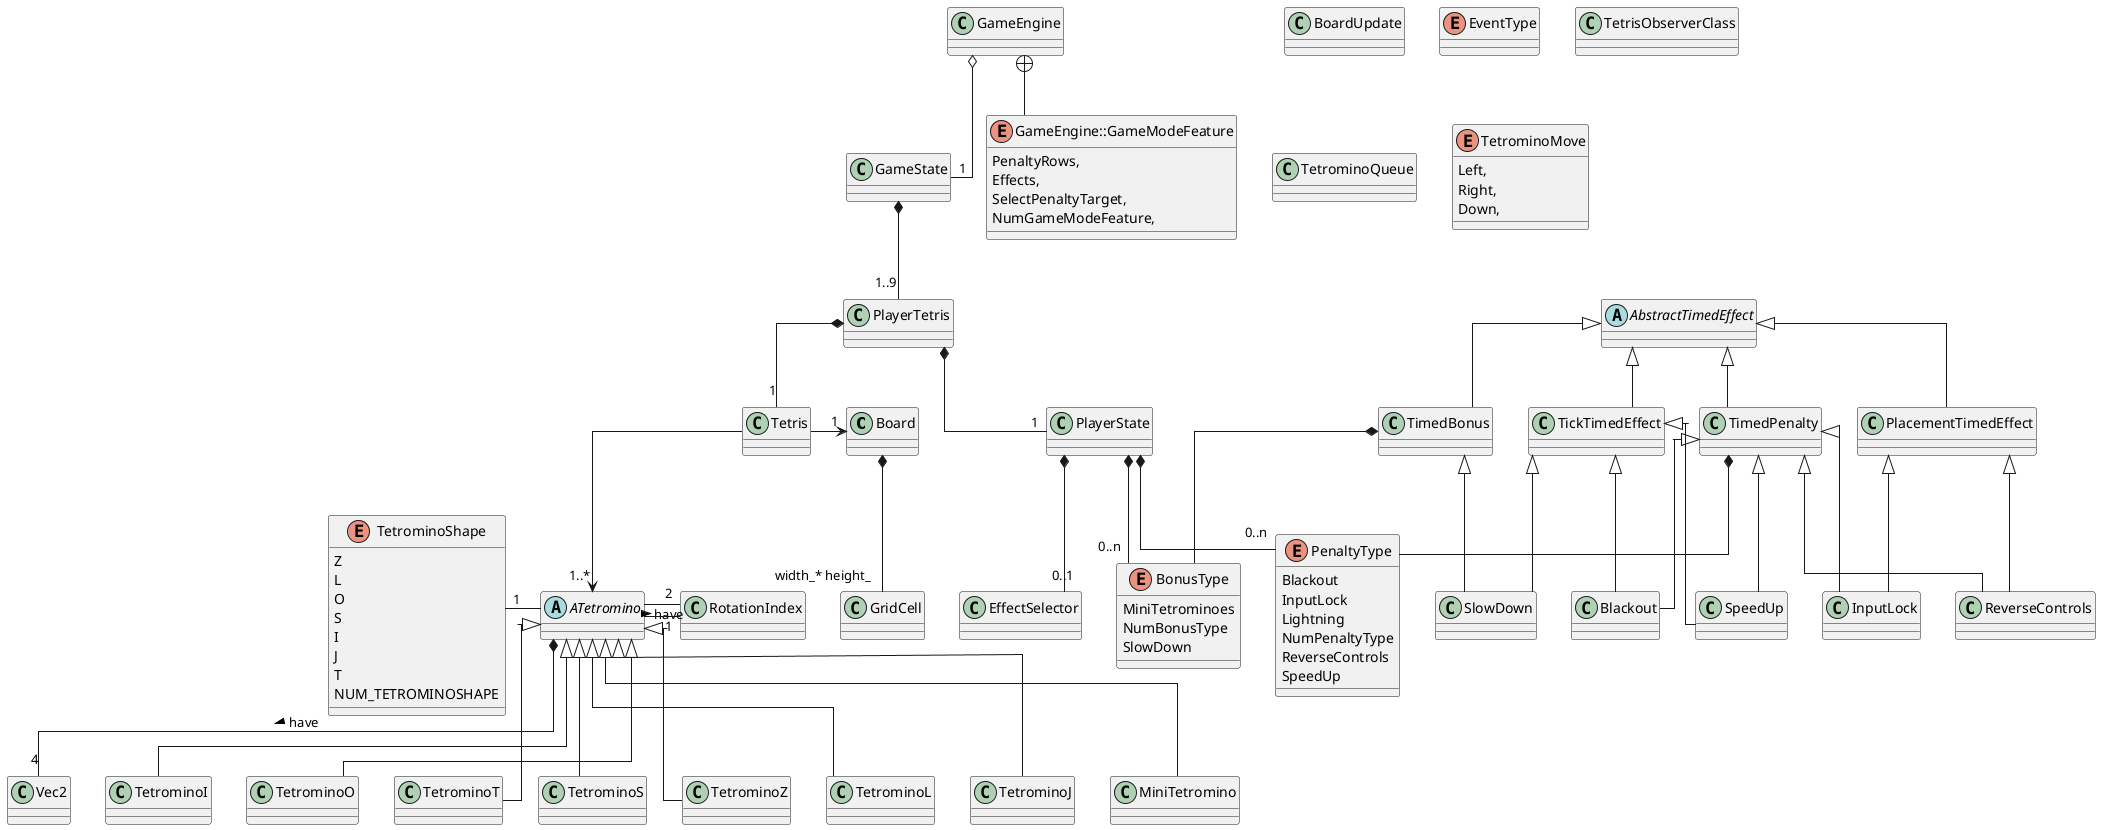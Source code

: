 @startuml GameStructureClass

skinparam linetype ortho

' !include tetris_lib/GameClass.plantuml!0
' !include tetris_royal_lib/EffectClass.plantuml!0
' !include tetris_royal_lib/PlayerStateClass.plantuml!0
' !include tetris_royal_lib/PlayerTetrisClass.plantuml!0
' !include tetris_royal_lib/GameEngineClass.plantuml!0
' !include tetris_royal_lib/GameStateClass.plantuml!0

class Board{}
class BoardUpdate{}
enum EventType{}
class GridCell{}
class RotationIndex{}
class Tetris{}
class TetrisObserverClass{}
class TetrominoQueue{}
class Vec2{}

abstract class ATetromino{}

enum TetrominoShape {
    Z
    L
    O
    S
    I
    J
    T
    NUM_TETROMINOSHAPE
}

class TetrominoI extends ATetromino{}
class TetrominoO extends ATetromino{}
class TetrominoT extends ATetromino{}
class TetrominoS extends ATetromino{}
class TetrominoZ extends ATetromino{}
class TetrominoL extends ATetromino{}
class TetrominoJ extends ATetromino{}
class MiniTetromino extends ATetromino{}


abstract class AbstractTimedEffect {}


class Blackout {}


class EffectSelector {}


class InputLock {}


class PlacementTimedEffect {}


class ReverseControls {}


class SlowDown {}


class SpeedUp {}

class TickTimedEffect {}


class TimedBonus {}

class TimedPenalty {}


enum BonusType {
	MiniTetrominoes
	NumBonusType
	SlowDown
}


enum PenaltyType {
	Blackout
	InputLock
	Lightning
	NumPenaltyType
	ReverseControls
	SpeedUp
}

class GameEngine{}

enum GameEngine::GameModeFeature{
	PenaltyRows,
    Effects,
    SelectPenaltyTarget,
    NumGameModeFeature,
}

class GameState{}
class PlayerState{}
class PlayerTetris{}



/' Inheritance relationships '/

AbstractTimedEffect <|-- PlacementTimedEffect


AbstractTimedEffect <|-- TickTimedEffect


AbstractTimedEffect <|-- TimedBonus


AbstractTimedEffect <|-- TimedPenalty


PlacementTimedEffect <|-- InputLock


PlacementTimedEffect <|-- ReverseControls


TickTimedEffect <|-- Blackout


TickTimedEffect <|-- SlowDown


TickTimedEffect <|-- SpeedUp


TimedBonus <|-- SlowDown


TimedPenalty <|-- Blackout


TimedPenalty <|-- InputLock


TimedPenalty <|-- ReverseControls


TimedPenalty <|-- SpeedUp

TimedBonus *-- BonusType


TimedPenalty *-- PenaltyType


enum TetrominoMove {
    Left,
    Right,
    Down,
}

TetrominoShape"1"- ATetromino
 
ATetromino  - "2" RotationIndex : have  >
ATetromino *--"4" Vec2 : have > 
ATetromino - "1" RotationIndex


Board *--"width_* height_" GridCell


Tetris ->"1" Board
Tetris --> "1..*" ATetromino

PlayerState *-- "0..1" EffectSelector
PlayerState *-- "0..n" BonusType
PlayerState *-- "0..n" PenaltyType

PlayerTetris *-- "1" PlayerState
PlayerTetris *-- "1" Tetris

GameState *-- "1..9" PlayerTetris

GameEngine o-- "1" GameState

GameEngine +-- GameEngine::GameModeFeature

@enduml